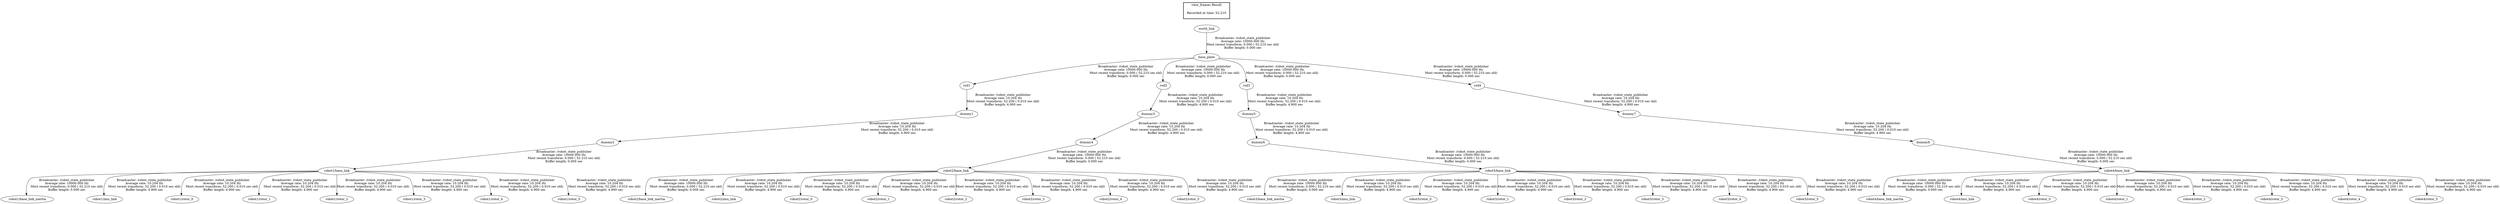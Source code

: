 digraph G {
"world_link" -> "base_plate"[label="Broadcaster: /robot_state_publisher\nAverage rate: 10000.000 Hz\nMost recent transform: 0.000 ( 52.210 sec old)\nBuffer length: 0.000 sec\n"];
"robot1/base_link" -> "robot1/base_link_inertia"[label="Broadcaster: /robot_state_publisher\nAverage rate: 10000.000 Hz\nMost recent transform: 0.000 ( 52.210 sec old)\nBuffer length: 0.000 sec\n"];
"dummy2" -> "robot1/base_link"[label="Broadcaster: /robot_state_publisher\nAverage rate: 10000.000 Hz\nMost recent transform: 0.000 ( 52.210 sec old)\nBuffer length: 0.000 sec\n"];
"robot2/base_link" -> "robot2/base_link_inertia"[label="Broadcaster: /robot_state_publisher\nAverage rate: 10000.000 Hz\nMost recent transform: 0.000 ( 52.210 sec old)\nBuffer length: 0.000 sec\n"];
"dummy4" -> "robot2/base_link"[label="Broadcaster: /robot_state_publisher\nAverage rate: 10000.000 Hz\nMost recent transform: 0.000 ( 52.210 sec old)\nBuffer length: 0.000 sec\n"];
"robot3/base_link" -> "robot3/base_link_inertia"[label="Broadcaster: /robot_state_publisher\nAverage rate: 10000.000 Hz\nMost recent transform: 0.000 ( 52.210 sec old)\nBuffer length: 0.000 sec\n"];
"dummy6" -> "robot3/base_link"[label="Broadcaster: /robot_state_publisher\nAverage rate: 10000.000 Hz\nMost recent transform: 0.000 ( 52.210 sec old)\nBuffer length: 0.000 sec\n"];
"robot4/base_link" -> "robot4/base_link_inertia"[label="Broadcaster: /robot_state_publisher\nAverage rate: 10000.000 Hz\nMost recent transform: 0.000 ( 52.210 sec old)\nBuffer length: 0.000 sec\n"];
"dummy8" -> "robot4/base_link"[label="Broadcaster: /robot_state_publisher\nAverage rate: 10000.000 Hz\nMost recent transform: 0.000 ( 52.210 sec old)\nBuffer length: 0.000 sec\n"];
"base_plate" -> "rod1"[label="Broadcaster: /robot_state_publisher\nAverage rate: 10000.000 Hz\nMost recent transform: 0.000 ( 52.210 sec old)\nBuffer length: 0.000 sec\n"];
"base_plate" -> "rod2"[label="Broadcaster: /robot_state_publisher\nAverage rate: 10000.000 Hz\nMost recent transform: 0.000 ( 52.210 sec old)\nBuffer length: 0.000 sec\n"];
"base_plate" -> "rod3"[label="Broadcaster: /robot_state_publisher\nAverage rate: 10000.000 Hz\nMost recent transform: 0.000 ( 52.210 sec old)\nBuffer length: 0.000 sec\n"];
"base_plate" -> "rod4"[label="Broadcaster: /robot_state_publisher\nAverage rate: 10000.000 Hz\nMost recent transform: 0.000 ( 52.210 sec old)\nBuffer length: 0.000 sec\n"];
"dummy1" -> "dummy2"[label="Broadcaster: /robot_state_publisher\nAverage rate: 10.204 Hz\nMost recent transform: 52.200 ( 0.010 sec old)\nBuffer length: 4.900 sec\n"];
"dummy3" -> "dummy4"[label="Broadcaster: /robot_state_publisher\nAverage rate: 10.204 Hz\nMost recent transform: 52.200 ( 0.010 sec old)\nBuffer length: 4.900 sec\n"];
"dummy5" -> "dummy6"[label="Broadcaster: /robot_state_publisher\nAverage rate: 10.204 Hz\nMost recent transform: 52.200 ( 0.010 sec old)\nBuffer length: 4.900 sec\n"];
"dummy7" -> "dummy8"[label="Broadcaster: /robot_state_publisher\nAverage rate: 10.204 Hz\nMost recent transform: 52.200 ( 0.010 sec old)\nBuffer length: 4.900 sec\n"];
"rod1" -> "dummy1"[label="Broadcaster: /robot_state_publisher\nAverage rate: 10.204 Hz\nMost recent transform: 52.200 ( 0.010 sec old)\nBuffer length: 4.900 sec\n"];
"rod2" -> "dummy3"[label="Broadcaster: /robot_state_publisher\nAverage rate: 10.204 Hz\nMost recent transform: 52.200 ( 0.010 sec old)\nBuffer length: 4.900 sec\n"];
"rod3" -> "dummy5"[label="Broadcaster: /robot_state_publisher\nAverage rate: 10.204 Hz\nMost recent transform: 52.200 ( 0.010 sec old)\nBuffer length: 4.900 sec\n"];
"rod4" -> "dummy7"[label="Broadcaster: /robot_state_publisher\nAverage rate: 10.204 Hz\nMost recent transform: 52.200 ( 0.010 sec old)\nBuffer length: 4.900 sec\n"];
"robot1/base_link" -> "robot1/imu_link"[label="Broadcaster: /robot_state_publisher\nAverage rate: 10.204 Hz\nMost recent transform: 52.200 ( 0.010 sec old)\nBuffer length: 4.900 sec\n"];
"robot1/base_link" -> "robot1/rotor_0"[label="Broadcaster: /robot_state_publisher\nAverage rate: 10.204 Hz\nMost recent transform: 52.200 ( 0.010 sec old)\nBuffer length: 4.900 sec\n"];
"robot1/base_link" -> "robot1/rotor_1"[label="Broadcaster: /robot_state_publisher\nAverage rate: 10.204 Hz\nMost recent transform: 52.200 ( 0.010 sec old)\nBuffer length: 4.900 sec\n"];
"robot1/base_link" -> "robot1/rotor_2"[label="Broadcaster: /robot_state_publisher\nAverage rate: 10.204 Hz\nMost recent transform: 52.200 ( 0.010 sec old)\nBuffer length: 4.900 sec\n"];
"robot1/base_link" -> "robot1/rotor_3"[label="Broadcaster: /robot_state_publisher\nAverage rate: 10.204 Hz\nMost recent transform: 52.200 ( 0.010 sec old)\nBuffer length: 4.900 sec\n"];
"robot1/base_link" -> "robot1/rotor_4"[label="Broadcaster: /robot_state_publisher\nAverage rate: 10.204 Hz\nMost recent transform: 52.200 ( 0.010 sec old)\nBuffer length: 4.900 sec\n"];
"robot1/base_link" -> "robot1/rotor_5"[label="Broadcaster: /robot_state_publisher\nAverage rate: 10.204 Hz\nMost recent transform: 52.200 ( 0.010 sec old)\nBuffer length: 4.900 sec\n"];
"robot2/base_link" -> "robot2/imu_link"[label="Broadcaster: /robot_state_publisher\nAverage rate: 10.204 Hz\nMost recent transform: 52.200 ( 0.010 sec old)\nBuffer length: 4.900 sec\n"];
"robot2/base_link" -> "robot2/rotor_0"[label="Broadcaster: /robot_state_publisher\nAverage rate: 10.204 Hz\nMost recent transform: 52.200 ( 0.010 sec old)\nBuffer length: 4.900 sec\n"];
"robot2/base_link" -> "robot2/rotor_1"[label="Broadcaster: /robot_state_publisher\nAverage rate: 10.204 Hz\nMost recent transform: 52.200 ( 0.010 sec old)\nBuffer length: 4.900 sec\n"];
"robot2/base_link" -> "robot2/rotor_2"[label="Broadcaster: /robot_state_publisher\nAverage rate: 10.204 Hz\nMost recent transform: 52.200 ( 0.010 sec old)\nBuffer length: 4.900 sec\n"];
"robot2/base_link" -> "robot2/rotor_3"[label="Broadcaster: /robot_state_publisher\nAverage rate: 10.204 Hz\nMost recent transform: 52.200 ( 0.010 sec old)\nBuffer length: 4.900 sec\n"];
"robot2/base_link" -> "robot2/rotor_4"[label="Broadcaster: /robot_state_publisher\nAverage rate: 10.204 Hz\nMost recent transform: 52.200 ( 0.010 sec old)\nBuffer length: 4.900 sec\n"];
"robot2/base_link" -> "robot2/rotor_5"[label="Broadcaster: /robot_state_publisher\nAverage rate: 10.204 Hz\nMost recent transform: 52.200 ( 0.010 sec old)\nBuffer length: 4.900 sec\n"];
"robot3/base_link" -> "robot3/imu_link"[label="Broadcaster: /robot_state_publisher\nAverage rate: 10.204 Hz\nMost recent transform: 52.200 ( 0.010 sec old)\nBuffer length: 4.900 sec\n"];
"robot3/base_link" -> "robot3/rotor_0"[label="Broadcaster: /robot_state_publisher\nAverage rate: 10.204 Hz\nMost recent transform: 52.200 ( 0.010 sec old)\nBuffer length: 4.900 sec\n"];
"robot3/base_link" -> "robot3/rotor_1"[label="Broadcaster: /robot_state_publisher\nAverage rate: 10.204 Hz\nMost recent transform: 52.200 ( 0.010 sec old)\nBuffer length: 4.900 sec\n"];
"robot3/base_link" -> "robot3/rotor_2"[label="Broadcaster: /robot_state_publisher\nAverage rate: 10.204 Hz\nMost recent transform: 52.200 ( 0.010 sec old)\nBuffer length: 4.900 sec\n"];
"robot3/base_link" -> "robot3/rotor_3"[label="Broadcaster: /robot_state_publisher\nAverage rate: 10.204 Hz\nMost recent transform: 52.200 ( 0.010 sec old)\nBuffer length: 4.900 sec\n"];
"robot3/base_link" -> "robot3/rotor_4"[label="Broadcaster: /robot_state_publisher\nAverage rate: 10.204 Hz\nMost recent transform: 52.200 ( 0.010 sec old)\nBuffer length: 4.900 sec\n"];
"robot3/base_link" -> "robot3/rotor_5"[label="Broadcaster: /robot_state_publisher\nAverage rate: 10.204 Hz\nMost recent transform: 52.200 ( 0.010 sec old)\nBuffer length: 4.900 sec\n"];
"robot4/base_link" -> "robot4/imu_link"[label="Broadcaster: /robot_state_publisher\nAverage rate: 10.204 Hz\nMost recent transform: 52.200 ( 0.010 sec old)\nBuffer length: 4.900 sec\n"];
"robot4/base_link" -> "robot4/rotor_0"[label="Broadcaster: /robot_state_publisher\nAverage rate: 10.204 Hz\nMost recent transform: 52.200 ( 0.010 sec old)\nBuffer length: 4.900 sec\n"];
"robot4/base_link" -> "robot4/rotor_1"[label="Broadcaster: /robot_state_publisher\nAverage rate: 10.204 Hz\nMost recent transform: 52.200 ( 0.010 sec old)\nBuffer length: 4.900 sec\n"];
"robot4/base_link" -> "robot4/rotor_2"[label="Broadcaster: /robot_state_publisher\nAverage rate: 10.204 Hz\nMost recent transform: 52.200 ( 0.010 sec old)\nBuffer length: 4.900 sec\n"];
"robot4/base_link" -> "robot4/rotor_3"[label="Broadcaster: /robot_state_publisher\nAverage rate: 10.204 Hz\nMost recent transform: 52.200 ( 0.010 sec old)\nBuffer length: 4.900 sec\n"];
"robot4/base_link" -> "robot4/rotor_4"[label="Broadcaster: /robot_state_publisher\nAverage rate: 10.204 Hz\nMost recent transform: 52.200 ( 0.010 sec old)\nBuffer length: 4.900 sec\n"];
"robot4/base_link" -> "robot4/rotor_5"[label="Broadcaster: /robot_state_publisher\nAverage rate: 10.204 Hz\nMost recent transform: 52.200 ( 0.010 sec old)\nBuffer length: 4.900 sec\n"];
edge [style=invis];
 subgraph cluster_legend { style=bold; color=black; label ="view_frames Result";
"Recorded at time: 52.210"[ shape=plaintext ] ;
 }->"world_link";
}